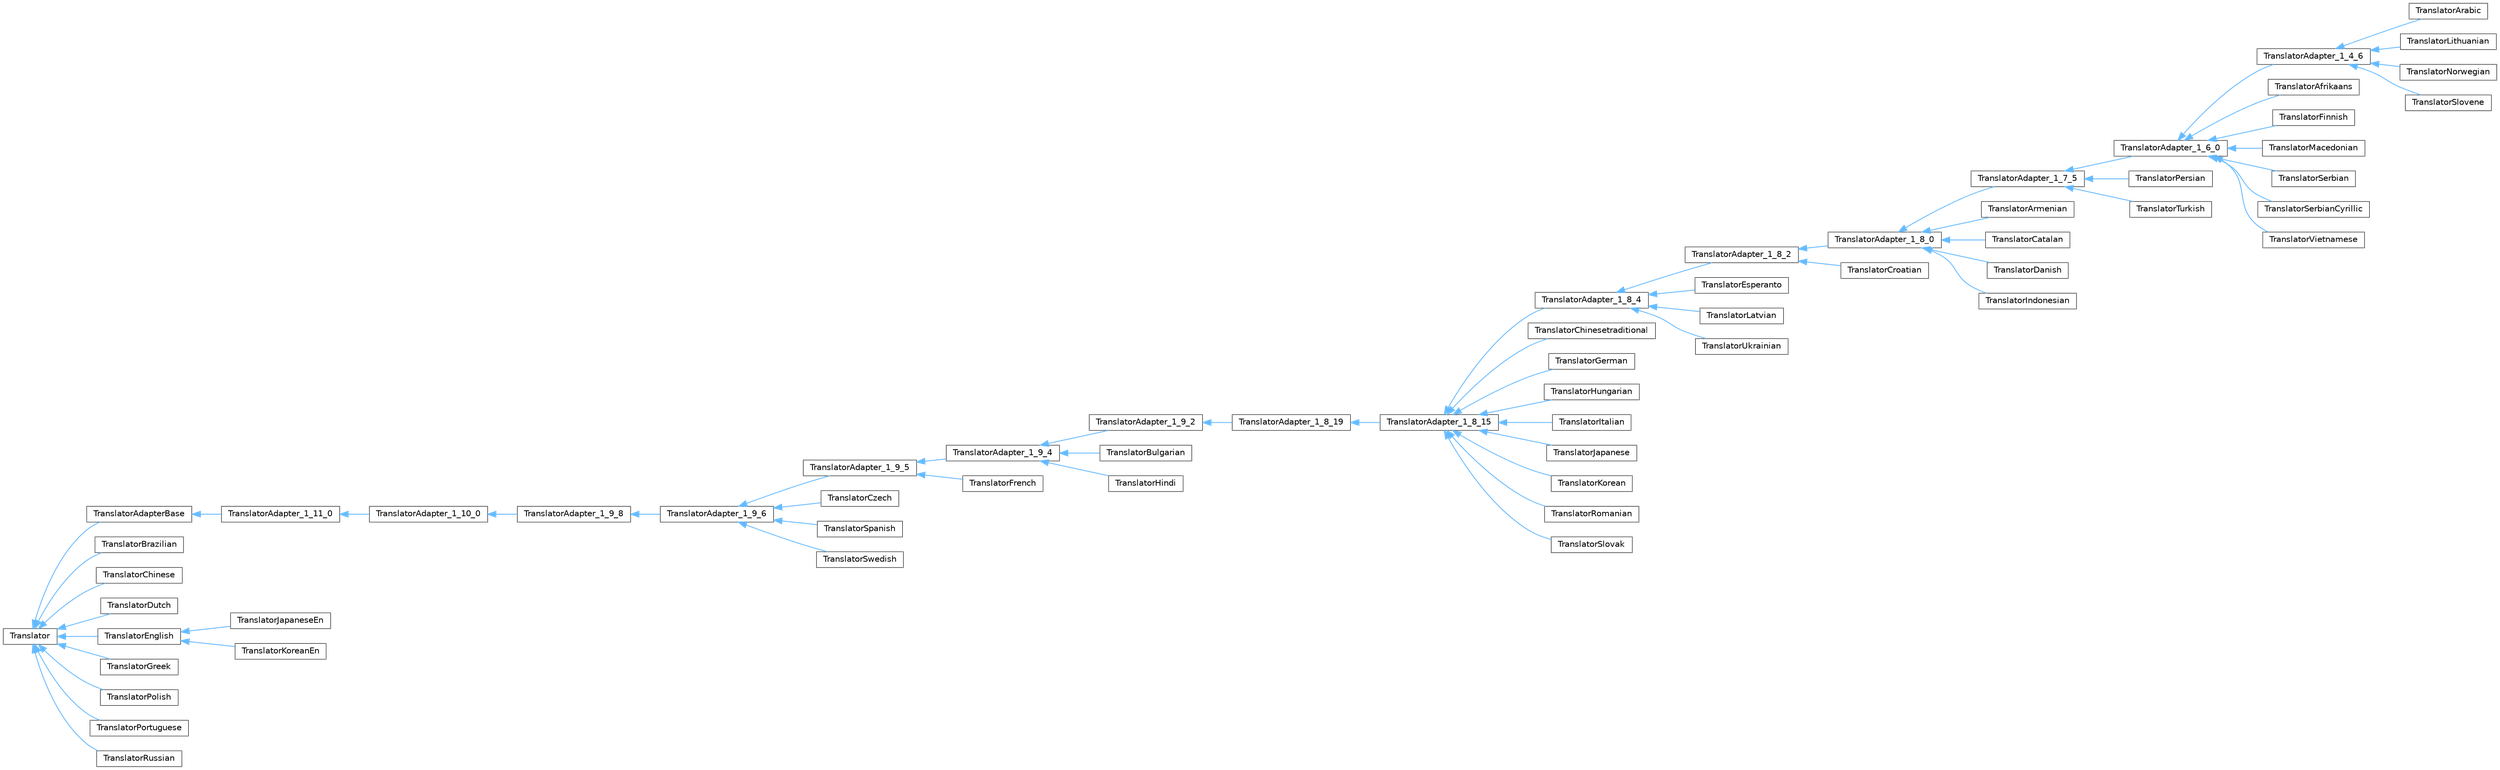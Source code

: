 digraph "Graphical Class Hierarchy"
{
 // INTERACTIVE_SVG=YES
 // LATEX_PDF_SIZE
  bgcolor="transparent";
  edge [fontname=Helvetica,fontsize=10,labelfontname=Helvetica,labelfontsize=10];
  node [fontname=Helvetica,fontsize=10,shape=box,height=0.2,width=0.4];
  rankdir="LR";
  Node0 [id="Node000000",label="Translator",height=0.2,width=0.4,color="grey40", fillcolor="white", style="filled",URL="$d8/dfb/class_translator.html",tooltip="Abstract base class for all translatable text fragments."];
  Node0 -> Node1 [id="edge258_Node000000_Node000001",dir="back",color="steelblue1",style="solid",tooltip=" "];
  Node1 [id="Node000001",label="TranslatorAdapterBase",height=0.2,width=0.4,color="grey40", fillcolor="white", style="filled",URL="$db/d6c/class_translator_adapter_base.html",tooltip="Base of the translator adapter tree."];
  Node1 -> Node2 [id="edge259_Node000001_Node000002",dir="back",color="steelblue1",style="solid",tooltip=" "];
  Node2 [id="Node000002",label="TranslatorAdapter_1_11_0",height=0.2,width=0.4,color="grey40", fillcolor="white", style="filled",URL="$d8/d55/class_translator_adapter__1__11__0.html",tooltip=" "];
  Node2 -> Node3 [id="edge260_Node000002_Node000003",dir="back",color="steelblue1",style="solid",tooltip=" "];
  Node3 [id="Node000003",label="TranslatorAdapter_1_10_0",height=0.2,width=0.4,color="grey40", fillcolor="white", style="filled",URL="$de/d34/class_translator_adapter__1__10__0.html",tooltip=" "];
  Node3 -> Node4 [id="edge261_Node000003_Node000004",dir="back",color="steelblue1",style="solid",tooltip=" "];
  Node4 [id="Node000004",label="TranslatorAdapter_1_9_8",height=0.2,width=0.4,color="grey40", fillcolor="white", style="filled",URL="$d7/d9d/class_translator_adapter__1__9__8.html",tooltip=" "];
  Node4 -> Node5 [id="edge262_Node000004_Node000005",dir="back",color="steelblue1",style="solid",tooltip=" "];
  Node5 [id="Node000005",label="TranslatorAdapter_1_9_6",height=0.2,width=0.4,color="grey40", fillcolor="white", style="filled",URL="$db/d71/class_translator_adapter__1__9__6.html",tooltip=" "];
  Node5 -> Node6 [id="edge263_Node000005_Node000006",dir="back",color="steelblue1",style="solid",tooltip=" "];
  Node6 [id="Node000006",label="TranslatorAdapter_1_9_5",height=0.2,width=0.4,color="grey40", fillcolor="white", style="filled",URL="$dd/dba/class_translator_adapter__1__9__5.html",tooltip=" "];
  Node6 -> Node7 [id="edge264_Node000006_Node000007",dir="back",color="steelblue1",style="solid",tooltip=" "];
  Node7 [id="Node000007",label="TranslatorAdapter_1_9_4",height=0.2,width=0.4,color="grey40", fillcolor="white", style="filled",URL="$d0/d33/class_translator_adapter__1__9__4.html",tooltip=" "];
  Node7 -> Node8 [id="edge265_Node000007_Node000008",dir="back",color="steelblue1",style="solid",tooltip=" "];
  Node8 [id="Node000008",label="TranslatorAdapter_1_9_2",height=0.2,width=0.4,color="grey40", fillcolor="white", style="filled",URL="$d3/d2e/class_translator_adapter__1__9__2.html",tooltip=" "];
  Node8 -> Node9 [id="edge266_Node000008_Node000009",dir="back",color="steelblue1",style="solid",tooltip=" "];
  Node9 [id="Node000009",label="TranslatorAdapter_1_8_19",height=0.2,width=0.4,color="grey40", fillcolor="white", style="filled",URL="$de/dde/class_translator_adapter__1__8__19.html",tooltip=" "];
  Node9 -> Node10 [id="edge267_Node000009_Node000010",dir="back",color="steelblue1",style="solid",tooltip=" "];
  Node10 [id="Node000010",label="TranslatorAdapter_1_8_15",height=0.2,width=0.4,color="grey40", fillcolor="white", style="filled",URL="$d4/d2e/class_translator_adapter__1__8__15.html",tooltip=" "];
  Node10 -> Node11 [id="edge268_Node000010_Node000011",dir="back",color="steelblue1",style="solid",tooltip=" "];
  Node11 [id="Node000011",label="TranslatorAdapter_1_8_4",height=0.2,width=0.4,color="grey40", fillcolor="white", style="filled",URL="$de/d2f/class_translator_adapter__1__8__4.html",tooltip=" "];
  Node11 -> Node12 [id="edge269_Node000011_Node000012",dir="back",color="steelblue1",style="solid",tooltip=" "];
  Node12 [id="Node000012",label="TranslatorAdapter_1_8_2",height=0.2,width=0.4,color="grey40", fillcolor="white", style="filled",URL="$d2/d75/class_translator_adapter__1__8__2.html",tooltip=" "];
  Node12 -> Node13 [id="edge270_Node000012_Node000013",dir="back",color="steelblue1",style="solid",tooltip=" "];
  Node13 [id="Node000013",label="TranslatorAdapter_1_8_0",height=0.2,width=0.4,color="grey40", fillcolor="white", style="filled",URL="$de/d49/class_translator_adapter__1__8__0.html",tooltip="Adapter class for languages that only contain translations up to version 1.8.0."];
  Node13 -> Node14 [id="edge271_Node000013_Node000014",dir="back",color="steelblue1",style="solid",tooltip=" "];
  Node14 [id="Node000014",label="TranslatorAdapter_1_7_5",height=0.2,width=0.4,color="grey40", fillcolor="white", style="filled",URL="$da/d24/class_translator_adapter__1__7__5.html",tooltip="Adapter class for languages that only contain translations up to version 1.7.5."];
  Node14 -> Node15 [id="edge272_Node000014_Node000015",dir="back",color="steelblue1",style="solid",tooltip=" "];
  Node15 [id="Node000015",label="TranslatorAdapter_1_6_0",height=0.2,width=0.4,color="grey40", fillcolor="white", style="filled",URL="$d3/da1/class_translator_adapter__1__6__0.html",tooltip="Adapter class for languages that only contain translations up to version 1.6.0."];
  Node15 -> Node16 [id="edge273_Node000015_Node000016",dir="back",color="steelblue1",style="solid",tooltip=" "];
  Node16 [id="Node000016",label="TranslatorAdapter_1_4_6",height=0.2,width=0.4,color="grey40", fillcolor="white", style="filled",URL="$d4/d2b/class_translator_adapter__1__4__6.html",tooltip="Adapter class for languages that only contain translations up to version 1.4.6."];
  Node16 -> Node17 [id="edge274_Node000016_Node000017",dir="back",color="steelblue1",style="solid",tooltip=" "];
  Node17 [id="Node000017",label="TranslatorArabic",height=0.2,width=0.4,color="grey40", fillcolor="white", style="filled",URL="$d3/de9/class_translator_arabic.html",tooltip=" "];
  Node16 -> Node18 [id="edge275_Node000016_Node000018",dir="back",color="steelblue1",style="solid",tooltip=" "];
  Node18 [id="Node000018",label="TranslatorLithuanian",height=0.2,width=0.4,color="grey40", fillcolor="white", style="filled",URL="$dc/d53/class_translator_lithuanian.html",tooltip=" "];
  Node16 -> Node19 [id="edge276_Node000016_Node000019",dir="back",color="steelblue1",style="solid",tooltip=" "];
  Node19 [id="Node000019",label="TranslatorNorwegian",height=0.2,width=0.4,color="grey40", fillcolor="white", style="filled",URL="$dd/d38/class_translator_norwegian.html",tooltip=" "];
  Node16 -> Node20 [id="edge277_Node000016_Node000020",dir="back",color="steelblue1",style="solid",tooltip=" "];
  Node20 [id="Node000020",label="TranslatorSlovene",height=0.2,width=0.4,color="grey40", fillcolor="white", style="filled",URL="$dd/d0b/class_translator_slovene.html",tooltip=" "];
  Node15 -> Node21 [id="edge278_Node000015_Node000021",dir="back",color="steelblue1",style="solid",tooltip=" "];
  Node21 [id="Node000021",label="TranslatorAfrikaans",height=0.2,width=0.4,color="grey40", fillcolor="white", style="filled",URL="$d3/d65/class_translator_afrikaans.html",tooltip=" "];
  Node15 -> Node22 [id="edge279_Node000015_Node000022",dir="back",color="steelblue1",style="solid",tooltip=" "];
  Node22 [id="Node000022",label="TranslatorFinnish",height=0.2,width=0.4,color="grey40", fillcolor="white", style="filled",URL="$de/df7/class_translator_finnish.html",tooltip=" "];
  Node15 -> Node23 [id="edge280_Node000015_Node000023",dir="back",color="steelblue1",style="solid",tooltip=" "];
  Node23 [id="Node000023",label="TranslatorMacedonian",height=0.2,width=0.4,color="grey40", fillcolor="white", style="filled",URL="$d9/ddf/class_translator_macedonian.html",tooltip=" "];
  Node15 -> Node24 [id="edge281_Node000015_Node000024",dir="back",color="steelblue1",style="solid",tooltip=" "];
  Node24 [id="Node000024",label="TranslatorSerbian",height=0.2,width=0.4,color="grey40", fillcolor="white", style="filled",URL="$d5/d0a/class_translator_serbian.html",tooltip=" "];
  Node15 -> Node25 [id="edge282_Node000015_Node000025",dir="back",color="steelblue1",style="solid",tooltip=" "];
  Node25 [id="Node000025",label="TranslatorSerbianCyrillic",height=0.2,width=0.4,color="grey40", fillcolor="white", style="filled",URL="$dc/d03/class_translator_serbian_cyrillic.html",tooltip=" "];
  Node15 -> Node26 [id="edge283_Node000015_Node000026",dir="back",color="steelblue1",style="solid",tooltip=" "];
  Node26 [id="Node000026",label="TranslatorVietnamese",height=0.2,width=0.4,color="grey40", fillcolor="white", style="filled",URL="$df/d20/class_translator_vietnamese.html",tooltip=" "];
  Node14 -> Node27 [id="edge284_Node000014_Node000027",dir="back",color="steelblue1",style="solid",tooltip=" "];
  Node27 [id="Node000027",label="TranslatorPersian",height=0.2,width=0.4,color="grey40", fillcolor="white", style="filled",URL="$d5/d43/class_translator_persian.html",tooltip=" "];
  Node14 -> Node28 [id="edge285_Node000014_Node000028",dir="back",color="steelblue1",style="solid",tooltip=" "];
  Node28 [id="Node000028",label="TranslatorTurkish",height=0.2,width=0.4,color="grey40", fillcolor="white", style="filled",URL="$dd/d80/class_translator_turkish.html",tooltip=" "];
  Node13 -> Node29 [id="edge286_Node000013_Node000029",dir="back",color="steelblue1",style="solid",tooltip=" "];
  Node29 [id="Node000029",label="TranslatorArmenian",height=0.2,width=0.4,color="grey40", fillcolor="white", style="filled",URL="$da/db8/class_translator_armenian.html",tooltip=" "];
  Node13 -> Node30 [id="edge287_Node000013_Node000030",dir="back",color="steelblue1",style="solid",tooltip=" "];
  Node30 [id="Node000030",label="TranslatorCatalan",height=0.2,width=0.4,color="grey40", fillcolor="white", style="filled",URL="$d9/dc1/class_translator_catalan.html",tooltip=" "];
  Node13 -> Node31 [id="edge288_Node000013_Node000031",dir="back",color="steelblue1",style="solid",tooltip=" "];
  Node31 [id="Node000031",label="TranslatorDanish",height=0.2,width=0.4,color="grey40", fillcolor="white", style="filled",URL="$d7/d21/class_translator_danish.html",tooltip=" "];
  Node13 -> Node32 [id="edge289_Node000013_Node000032",dir="back",color="steelblue1",style="solid",tooltip=" "];
  Node32 [id="Node000032",label="TranslatorIndonesian",height=0.2,width=0.4,color="grey40", fillcolor="white", style="filled",URL="$df/dc8/class_translator_indonesian.html",tooltip=" "];
  Node12 -> Node33 [id="edge290_Node000012_Node000033",dir="back",color="steelblue1",style="solid",tooltip=" "];
  Node33 [id="Node000033",label="TranslatorCroatian",height=0.2,width=0.4,color="grey40", fillcolor="white", style="filled",URL="$d9/d82/class_translator_croatian.html",tooltip=" "];
  Node11 -> Node34 [id="edge291_Node000011_Node000034",dir="back",color="steelblue1",style="solid",tooltip=" "];
  Node34 [id="Node000034",label="TranslatorEsperanto",height=0.2,width=0.4,color="grey40", fillcolor="white", style="filled",URL="$d2/d07/class_translator_esperanto.html",tooltip=" "];
  Node11 -> Node35 [id="edge292_Node000011_Node000035",dir="back",color="steelblue1",style="solid",tooltip=" "];
  Node35 [id="Node000035",label="TranslatorLatvian",height=0.2,width=0.4,color="grey40", fillcolor="white", style="filled",URL="$d8/d83/class_translator_latvian.html",tooltip=" "];
  Node11 -> Node36 [id="edge293_Node000011_Node000036",dir="back",color="steelblue1",style="solid",tooltip=" "];
  Node36 [id="Node000036",label="TranslatorUkrainian",height=0.2,width=0.4,color="grey40", fillcolor="white", style="filled",URL="$d1/d56/class_translator_ukrainian.html",tooltip=" "];
  Node10 -> Node37 [id="edge294_Node000010_Node000037",dir="back",color="steelblue1",style="solid",tooltip=" "];
  Node37 [id="Node000037",label="TranslatorChinesetraditional",height=0.2,width=0.4,color="grey40", fillcolor="white", style="filled",URL="$dd/df6/class_translator_chinesetraditional.html",tooltip=" "];
  Node10 -> Node38 [id="edge295_Node000010_Node000038",dir="back",color="steelblue1",style="solid",tooltip=" "];
  Node38 [id="Node000038",label="TranslatorGerman",height=0.2,width=0.4,color="grey40", fillcolor="white", style="filled",URL="$d6/d07/class_translator_german.html",tooltip=" "];
  Node10 -> Node39 [id="edge296_Node000010_Node000039",dir="back",color="steelblue1",style="solid",tooltip=" "];
  Node39 [id="Node000039",label="TranslatorHungarian",height=0.2,width=0.4,color="grey40", fillcolor="white", style="filled",URL="$db/d5f/class_translator_hungarian.html",tooltip=" "];
  Node10 -> Node40 [id="edge297_Node000010_Node000040",dir="back",color="steelblue1",style="solid",tooltip=" "];
  Node40 [id="Node000040",label="TranslatorItalian",height=0.2,width=0.4,color="grey40", fillcolor="white", style="filled",URL="$d2/df8/class_translator_italian.html",tooltip=" "];
  Node10 -> Node41 [id="edge298_Node000010_Node000041",dir="back",color="steelblue1",style="solid",tooltip=" "];
  Node41 [id="Node000041",label="TranslatorJapanese",height=0.2,width=0.4,color="grey40", fillcolor="white", style="filled",URL="$d1/d6a/class_translator_japanese.html",tooltip=" "];
  Node10 -> Node42 [id="edge299_Node000010_Node000042",dir="back",color="steelblue1",style="solid",tooltip=" "];
  Node42 [id="Node000042",label="TranslatorKorean",height=0.2,width=0.4,color="grey40", fillcolor="white", style="filled",URL="$db/dcc/class_translator_korean.html",tooltip=" "];
  Node10 -> Node43 [id="edge300_Node000010_Node000043",dir="back",color="steelblue1",style="solid",tooltip=" "];
  Node43 [id="Node000043",label="TranslatorRomanian",height=0.2,width=0.4,color="grey40", fillcolor="white", style="filled",URL="$da/d32/class_translator_romanian.html",tooltip=" "];
  Node10 -> Node44 [id="edge301_Node000010_Node000044",dir="back",color="steelblue1",style="solid",tooltip=" "];
  Node44 [id="Node000044",label="TranslatorSlovak",height=0.2,width=0.4,color="grey40", fillcolor="white", style="filled",URL="$d2/d53/class_translator_slovak.html",tooltip=" "];
  Node7 -> Node45 [id="edge302_Node000007_Node000045",dir="back",color="steelblue1",style="solid",tooltip=" "];
  Node45 [id="Node000045",label="TranslatorBulgarian",height=0.2,width=0.4,color="grey40", fillcolor="white", style="filled",URL="$da/dbb/class_translator_bulgarian.html",tooltip=" "];
  Node7 -> Node46 [id="edge303_Node000007_Node000046",dir="back",color="steelblue1",style="solid",tooltip=" "];
  Node46 [id="Node000046",label="TranslatorHindi",height=0.2,width=0.4,color="grey40", fillcolor="white", style="filled",URL="$d1/d8a/class_translator_hindi.html",tooltip=" "];
  Node6 -> Node47 [id="edge304_Node000006_Node000047",dir="back",color="steelblue1",style="solid",tooltip=" "];
  Node47 [id="Node000047",label="TranslatorFrench",height=0.2,width=0.4,color="grey40", fillcolor="white", style="filled",URL="$da/d1a/class_translator_french.html",tooltip=" "];
  Node5 -> Node48 [id="edge305_Node000005_Node000048",dir="back",color="steelblue1",style="solid",tooltip=" "];
  Node48 [id="Node000048",label="TranslatorCzech",height=0.2,width=0.4,color="grey40", fillcolor="white", style="filled",URL="$dd/d8a/class_translator_czech.html",tooltip=" "];
  Node5 -> Node49 [id="edge306_Node000005_Node000049",dir="back",color="steelblue1",style="solid",tooltip=" "];
  Node49 [id="Node000049",label="TranslatorSpanish",height=0.2,width=0.4,color="grey40", fillcolor="white", style="filled",URL="$dc/d44/class_translator_spanish.html",tooltip=" "];
  Node5 -> Node50 [id="edge307_Node000005_Node000050",dir="back",color="steelblue1",style="solid",tooltip=" "];
  Node50 [id="Node000050",label="TranslatorSwedish",height=0.2,width=0.4,color="grey40", fillcolor="white", style="filled",URL="$d5/d5c/class_translator_swedish.html",tooltip=" "];
  Node0 -> Node51 [id="edge308_Node000000_Node000051",dir="back",color="steelblue1",style="solid",tooltip=" "];
  Node51 [id="Node000051",label="TranslatorBrazilian",height=0.2,width=0.4,color="grey40", fillcolor="white", style="filled",URL="$d2/d4c/class_translator_brazilian.html",tooltip=" "];
  Node0 -> Node52 [id="edge309_Node000000_Node000052",dir="back",color="steelblue1",style="solid",tooltip=" "];
  Node52 [id="Node000052",label="TranslatorChinese",height=0.2,width=0.4,color="grey40", fillcolor="white", style="filled",URL="$d6/db6/class_translator_chinese.html",tooltip=" "];
  Node0 -> Node53 [id="edge310_Node000000_Node000053",dir="back",color="steelblue1",style="solid",tooltip=" "];
  Node53 [id="Node000053",label="TranslatorDutch",height=0.2,width=0.4,color="grey40", fillcolor="white", style="filled",URL="$d9/d1b/class_translator_dutch.html",tooltip=" "];
  Node0 -> Node54 [id="edge311_Node000000_Node000054",dir="back",color="steelblue1",style="solid",tooltip=" "];
  Node54 [id="Node000054",label="TranslatorEnglish",height=0.2,width=0.4,color="grey40", fillcolor="white", style="filled",URL="$d6/d78/class_translator_english.html",tooltip=" "];
  Node54 -> Node55 [id="edge312_Node000054_Node000055",dir="back",color="steelblue1",style="solid",tooltip=" "];
  Node55 [id="Node000055",label="TranslatorJapaneseEn",height=0.2,width=0.4,color="grey40", fillcolor="white", style="filled",URL="$d0/d16/class_translator_japanese_en.html",tooltip=" "];
  Node54 -> Node56 [id="edge313_Node000054_Node000056",dir="back",color="steelblue1",style="solid",tooltip=" "];
  Node56 [id="Node000056",label="TranslatorKoreanEn",height=0.2,width=0.4,color="grey40", fillcolor="white", style="filled",URL="$d0/d3a/class_translator_korean_en.html",tooltip=" "];
  Node0 -> Node57 [id="edge314_Node000000_Node000057",dir="back",color="steelblue1",style="solid",tooltip=" "];
  Node57 [id="Node000057",label="TranslatorGreek",height=0.2,width=0.4,color="grey40", fillcolor="white", style="filled",URL="$df/d75/class_translator_greek.html",tooltip=" "];
  Node0 -> Node58 [id="edge315_Node000000_Node000058",dir="back",color="steelblue1",style="solid",tooltip=" "];
  Node58 [id="Node000058",label="TranslatorPolish",height=0.2,width=0.4,color="grey40", fillcolor="white", style="filled",URL="$de/d82/class_translator_polish.html",tooltip=" "];
  Node0 -> Node59 [id="edge316_Node000000_Node000059",dir="back",color="steelblue1",style="solid",tooltip=" "];
  Node59 [id="Node000059",label="TranslatorPortuguese",height=0.2,width=0.4,color="grey40", fillcolor="white", style="filled",URL="$dc/df2/class_translator_portuguese.html",tooltip=" "];
  Node0 -> Node60 [id="edge317_Node000000_Node000060",dir="back",color="steelblue1",style="solid",tooltip=" "];
  Node60 [id="Node000060",label="TranslatorRussian",height=0.2,width=0.4,color="grey40", fillcolor="white", style="filled",URL="$d0/dab/class_translator_russian.html",tooltip=" "];
}
